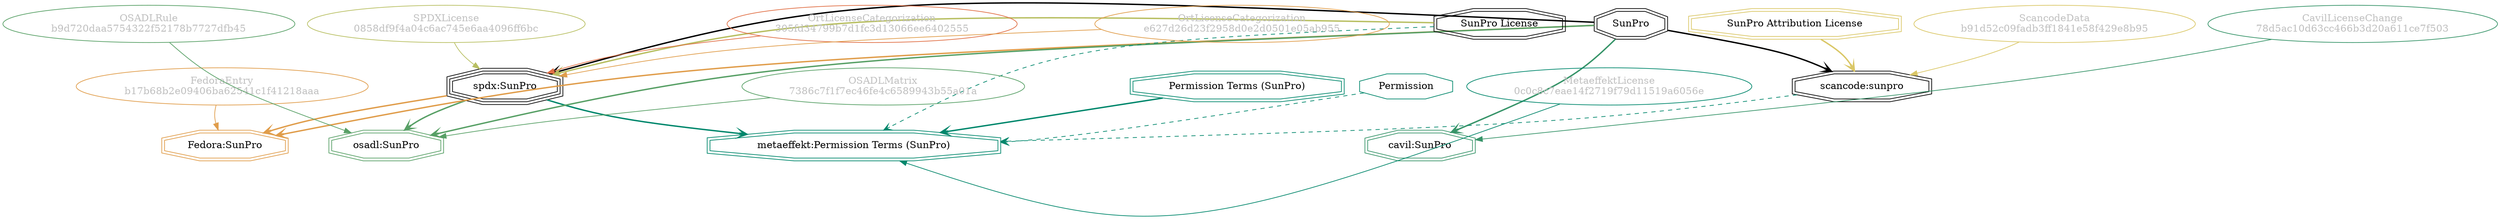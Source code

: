 strict digraph {
    node [shape=box];
    graph [splines=curved];
    4055 [label="SPDXLicense\n0858df9f4a04c6ac745e6aa4096ff6bc"
         ,fontcolor=gray
         ,color="#b8bf62"
         ,fillcolor="beige;1"
         ,shape=ellipse];
    4056 [label="spdx:SunPro"
         ,shape=tripleoctagon];
    4057 [label=SunPro
         ,shape=doubleoctagon];
    4058 [label="SunPro License"
         ,shape=doubleoctagon];
    8416 [label="FedoraEntry\nb17b68b2e09406ba62541c1f41218aaa"
         ,fontcolor=gray
         ,color="#e09d4b"
         ,fillcolor="beige;1"
         ,shape=ellipse];
    8417 [label="Fedora:SunPro"
         ,color="#e09d4b"
         ,shape=doubleoctagon];
    9724 [label="OSADLRule\nb9d720daa5754322f52178b7727dfb45"
         ,fontcolor=gray
         ,color="#58a066"
         ,fillcolor="beige;1"
         ,shape=ellipse];
    9725 [label="osadl:SunPro"
         ,color="#58a066"
         ,shape=doubleoctagon];
    9972 [label="OSADLMatrix\n7386c7f1f7ec46fe4c6589943b55a01a"
         ,fontcolor=gray
         ,color="#58a066"
         ,fillcolor="beige;1"
         ,shape=ellipse];
    24083 [label="ScancodeData\nb91d52c09fadb3ff1841e58f429e8b95"
          ,fontcolor=gray
          ,color="#dac767"
          ,fillcolor="beige;1"
          ,shape=ellipse];
    24084 [label="scancode:sunpro"
          ,shape=doubleoctagon];
    24085 [label="SunPro Attribution License"
          ,color="#dac767"
          ,shape=doubleoctagon];
    35222 [label="OrtLicenseCategorization\n305fd34799b7d1fc3d13066ee6402555"
          ,fontcolor=gray
          ,color="#e06f45"
          ,fillcolor="beige;1"
          ,shape=ellipse];
    36255 [label="OrtLicenseCategorization\ne627d26d23f2958d0e2d0501e05ab955"
          ,fontcolor=gray
          ,color="#e09d4b"
          ,fillcolor="beige;1"
          ,shape=ellipse];
    37522 [label="CavilLicenseChange\n78d5ac10d63cc466b3d20a611ce7f503"
          ,fontcolor=gray
          ,color="#379469"
          ,fillcolor="beige;1"
          ,shape=ellipse];
    37523 [label="cavil:SunPro"
          ,color="#379469"
          ,shape=doubleoctagon];
    43464 [label=Permission
          ,color="#00876c"
          ,shape=octagon];
    47351 [label="MetaeffektLicense\n0c0c8c7eae14f2719f79d11519a6056e"
          ,fontcolor=gray
          ,color="#00876c"
          ,fillcolor="beige;1"
          ,shape=ellipse];
    47352 [label="metaeffekt:Permission Terms (SunPro)"
          ,color="#00876c"
          ,shape=doubleoctagon];
    47353 [label="Permission Terms (SunPro)"
          ,color="#00876c"
          ,shape=doubleoctagon];
    4055 -> 4056 [weight=0.5
                 ,color="#b8bf62"];
    4056 -> 8417 [style=bold
                 ,arrowhead=vee
                 ,weight=0.7
                 ,color="#e09d4b"];
    4056 -> 9725 [style=bold
                 ,arrowhead=vee
                 ,weight=0.7
                 ,color="#58a066"];
    4056 -> 47352 [style=bold
                  ,arrowhead=vee
                  ,weight=0.7
                  ,color="#00876c"];
    4057 -> 4056 [style=bold
                 ,arrowhead=vee
                 ,weight=0.7];
    4057 -> 8417 [style=bold
                 ,arrowhead=vee
                 ,weight=0.7
                 ,color="#e09d4b"];
    4057 -> 9725 [style=bold
                 ,arrowhead=vee
                 ,weight=0.7
                 ,color="#58a066"];
    4057 -> 24084 [style=bold
                  ,arrowhead=vee
                  ,weight=0.7];
    4057 -> 37523 [style=bold
                  ,arrowhead=vee
                  ,weight=0.7
                  ,color="#379469"];
    4057 -> 37523 [style=bold
                  ,arrowhead=vee
                  ,weight=0.7
                  ,color="#379469"];
    4058 -> 4056 [style=bold
                 ,arrowhead=vee
                 ,weight=0.7
                 ,color="#b8bf62"];
    4058 -> 47352 [style=dashed
                  ,arrowhead=vee
                  ,weight=0.5
                  ,color="#00876c"];
    8416 -> 8417 [weight=0.5
                 ,color="#e09d4b"];
    9724 -> 9725 [weight=0.5
                 ,color="#58a066"];
    9972 -> 9725 [weight=0.5
                 ,color="#58a066"];
    24083 -> 24084 [weight=0.5
                   ,color="#dac767"];
    24084 -> 47352 [style=dashed
                   ,arrowhead=vee
                   ,weight=0.5
                   ,color="#00876c"];
    24085 -> 24084 [style=bold
                   ,arrowhead=vee
                   ,weight=0.7
                   ,color="#dac767"];
    35222 -> 4056 [weight=0.5
                  ,color="#e06f45"];
    36255 -> 4056 [weight=0.5
                  ,color="#e09d4b"];
    37522 -> 37523 [weight=0.5
                   ,color="#379469"];
    43464 -> 47352 [style=dashed
                   ,arrowhead=vee
                   ,weight=0.5
                   ,color="#00876c"];
    47351 -> 47352 [weight=0.5
                   ,color="#00876c"];
    47353 -> 47352 [style=bold
                   ,arrowhead=vee
                   ,weight=0.7
                   ,color="#00876c"];
}
